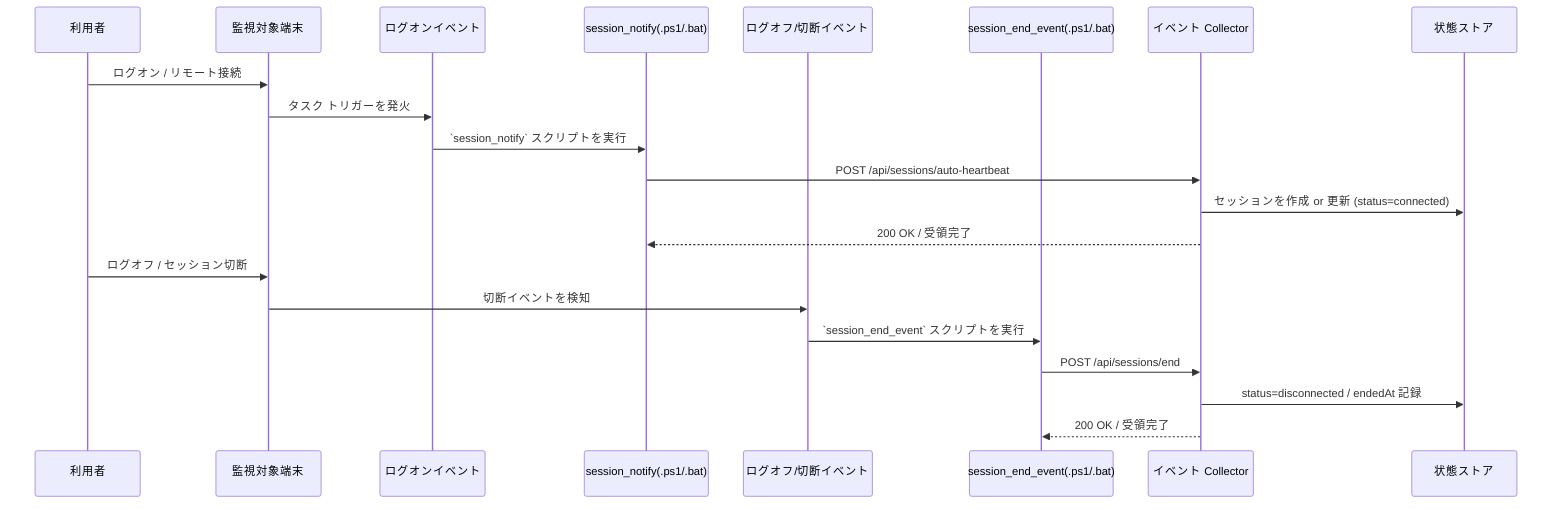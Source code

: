 sequenceDiagram
    participant User as 利用者
    participant Client as 監視対象端末
    participant LogonTask as ログオンイベント
    participant Notify as session_notify(.ps1/.bat)
    participant EndTask as ログオフ/切断イベント
    participant EndAgent as session_end_event(.ps1/.bat)
    participant Collector as イベント Collector
    participant Store as 状態ストア

    User->>Client: ログオン / リモート接続
    Client->>LogonTask: タスク トリガーを発火
    LogonTask->>Notify: `session_notify` スクリプトを実行
    Notify->>Collector: POST /api/sessions/auto-heartbeat
    Collector->>Store: セッションを作成 or 更新 (status=connected)
    Collector-->>Notify: 200 OK / 受領完了

    User->>Client: ログオフ / セッション切断
    Client->>EndTask: 切断イベントを検知
    EndTask->>EndAgent: `session_end_event` スクリプトを実行
    EndAgent->>Collector: POST /api/sessions/end
    Collector->>Store: status=disconnected / endedAt 記録
    Collector-->>EndAgent: 200 OK / 受領完了
